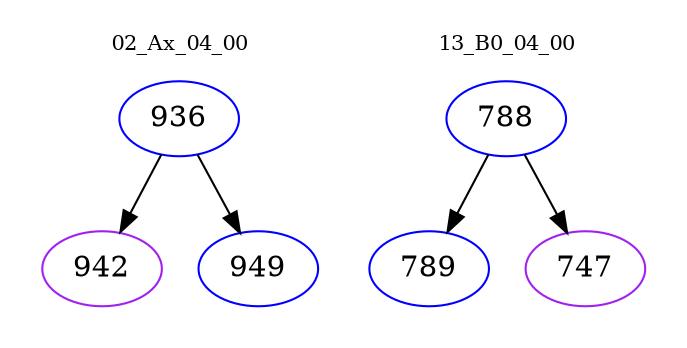 digraph{
subgraph cluster_0 {
color = white
label = "02_Ax_04_00";
fontsize=10;
T0_936 [label="936", color="blue"]
T0_936 -> T0_942 [color="black"]
T0_942 [label="942", color="purple"]
T0_936 -> T0_949 [color="black"]
T0_949 [label="949", color="blue"]
}
subgraph cluster_1 {
color = white
label = "13_B0_04_00";
fontsize=10;
T1_788 [label="788", color="blue"]
T1_788 -> T1_789 [color="black"]
T1_789 [label="789", color="blue"]
T1_788 -> T1_747 [color="black"]
T1_747 [label="747", color="purple"]
}
}
